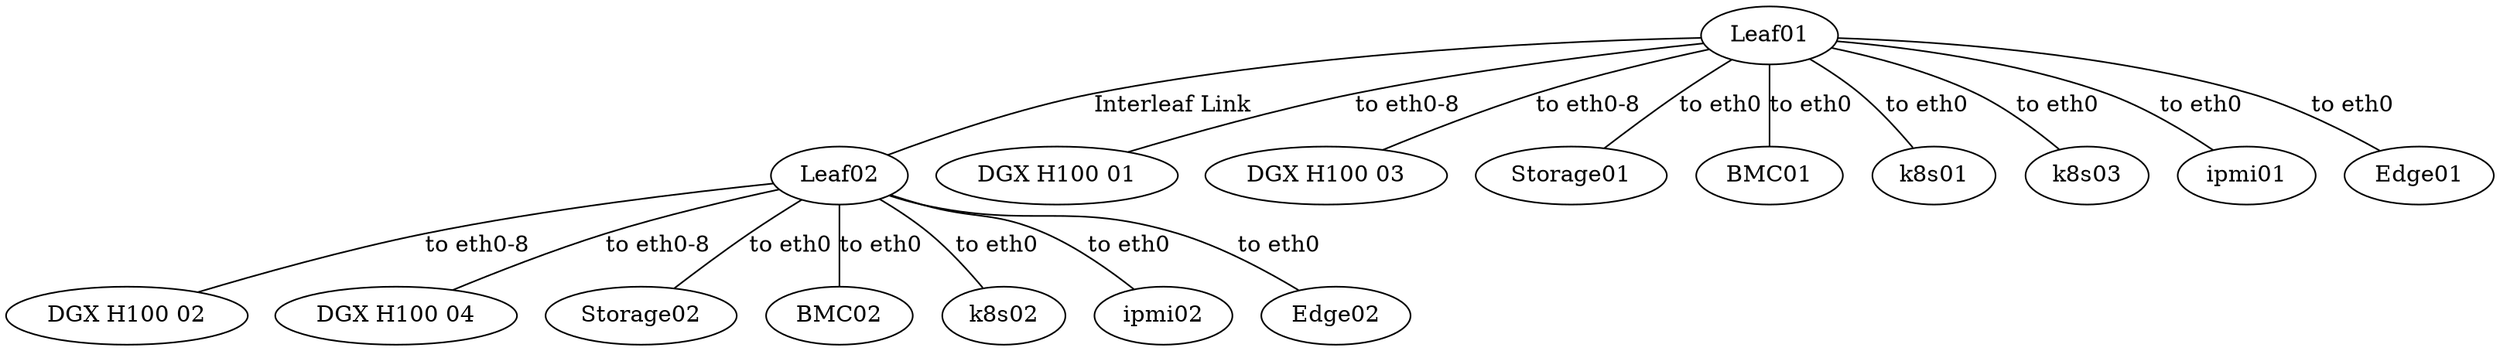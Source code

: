 graph "basePodH100" {
  // Device Definitions
  "Leaf01" [function="leaf" memory="2048" os="cumulus-vx-5.8.0" cpu="1"]
  "Leaf02" [function="leaf" memory="2048" os="cumulus-vx-5.8.0" cpu="1"]
  "DGX H100 01" [memory="1024" cpu="1"]
  "DGX H100 02" [memory="1024" cpu="1"]
  "DGX H100 03" [memory="1024" cpu="1"]
  "DGX H100 04" [memory="1024" cpu="1"]
  "Storage01" [function="server" memory="1024" os="generic/ubuntu2204" cpu="1"]
  "Storage02" [memory="1024" os="generic/ubuntu2204" cpu="1"]
  "BMC01" [memory="1024" cpu="1"]
  "BMC02" [memory="1024" cpu="1"]
  "K8 node 1" [label="k8s01" memory="1024" cpu="1"]
  "K8 node 2" [label="k8s02" memory="1024" cpu="1"]
  "K8 Node 3" [label="k8s03" memory="1024" cpu="1"]
  "ipmi01" [function="oob-switch" memory="2048" os="cumulus-vx-5.8.0" cpu="1"]
  "ipmi02" [function="oob-switch" memory="2048" os="cumulus-vx-5.8.0" cpu="1"]
  "Edge01" [function="edge" memory="2048" os="cumulus-vx-5.8.0" cpu="1"]
  "Edge02" [function="edge" memory="2048" os="cumulus-vx-5.8.0" cpu="1"]
  
  // Connections
  // For simplification, only example connections are shown. Adjust as needed based on physical or logical connections.
  "Leaf01" -- "Leaf02" [label="Interleaf Link"]
  "Leaf01" -- "DGX H100 01" [label="to eth0-8"]
  "Leaf02" -- "DGX H100 02" [label="to eth0-8"]
  "Leaf01" -- "DGX H100 03" [label="to eth0-8"]
  "Leaf02" -- "DGX H100 04" [label="to eth0-8"]
  "Leaf01" -- "Storage01" [label="to eth0"]
  "Leaf02" -- "Storage02" [label="to eth0"]
  "Leaf01" -- "BMC01" [label="to eth0"]
  "Leaf02" -- "BMC02" [label="to eth0"]
  "Leaf01" -- "K8 node 1" [label="to eth0"]
  "Leaf02" -- "K8 node 2" [label="to eth0"]
  "Leaf01" -- "K8 Node 3" [label="to eth0"]
  "Leaf01" -- "ipmi01" [label="to eth0"]
  "Leaf02" -- "ipmi02" [label="to eth0"]
  "Leaf01" -- "Edge01" [label="to eth0"]
  "Leaf02" -- "Edge02" [label="to eth0"]
}
